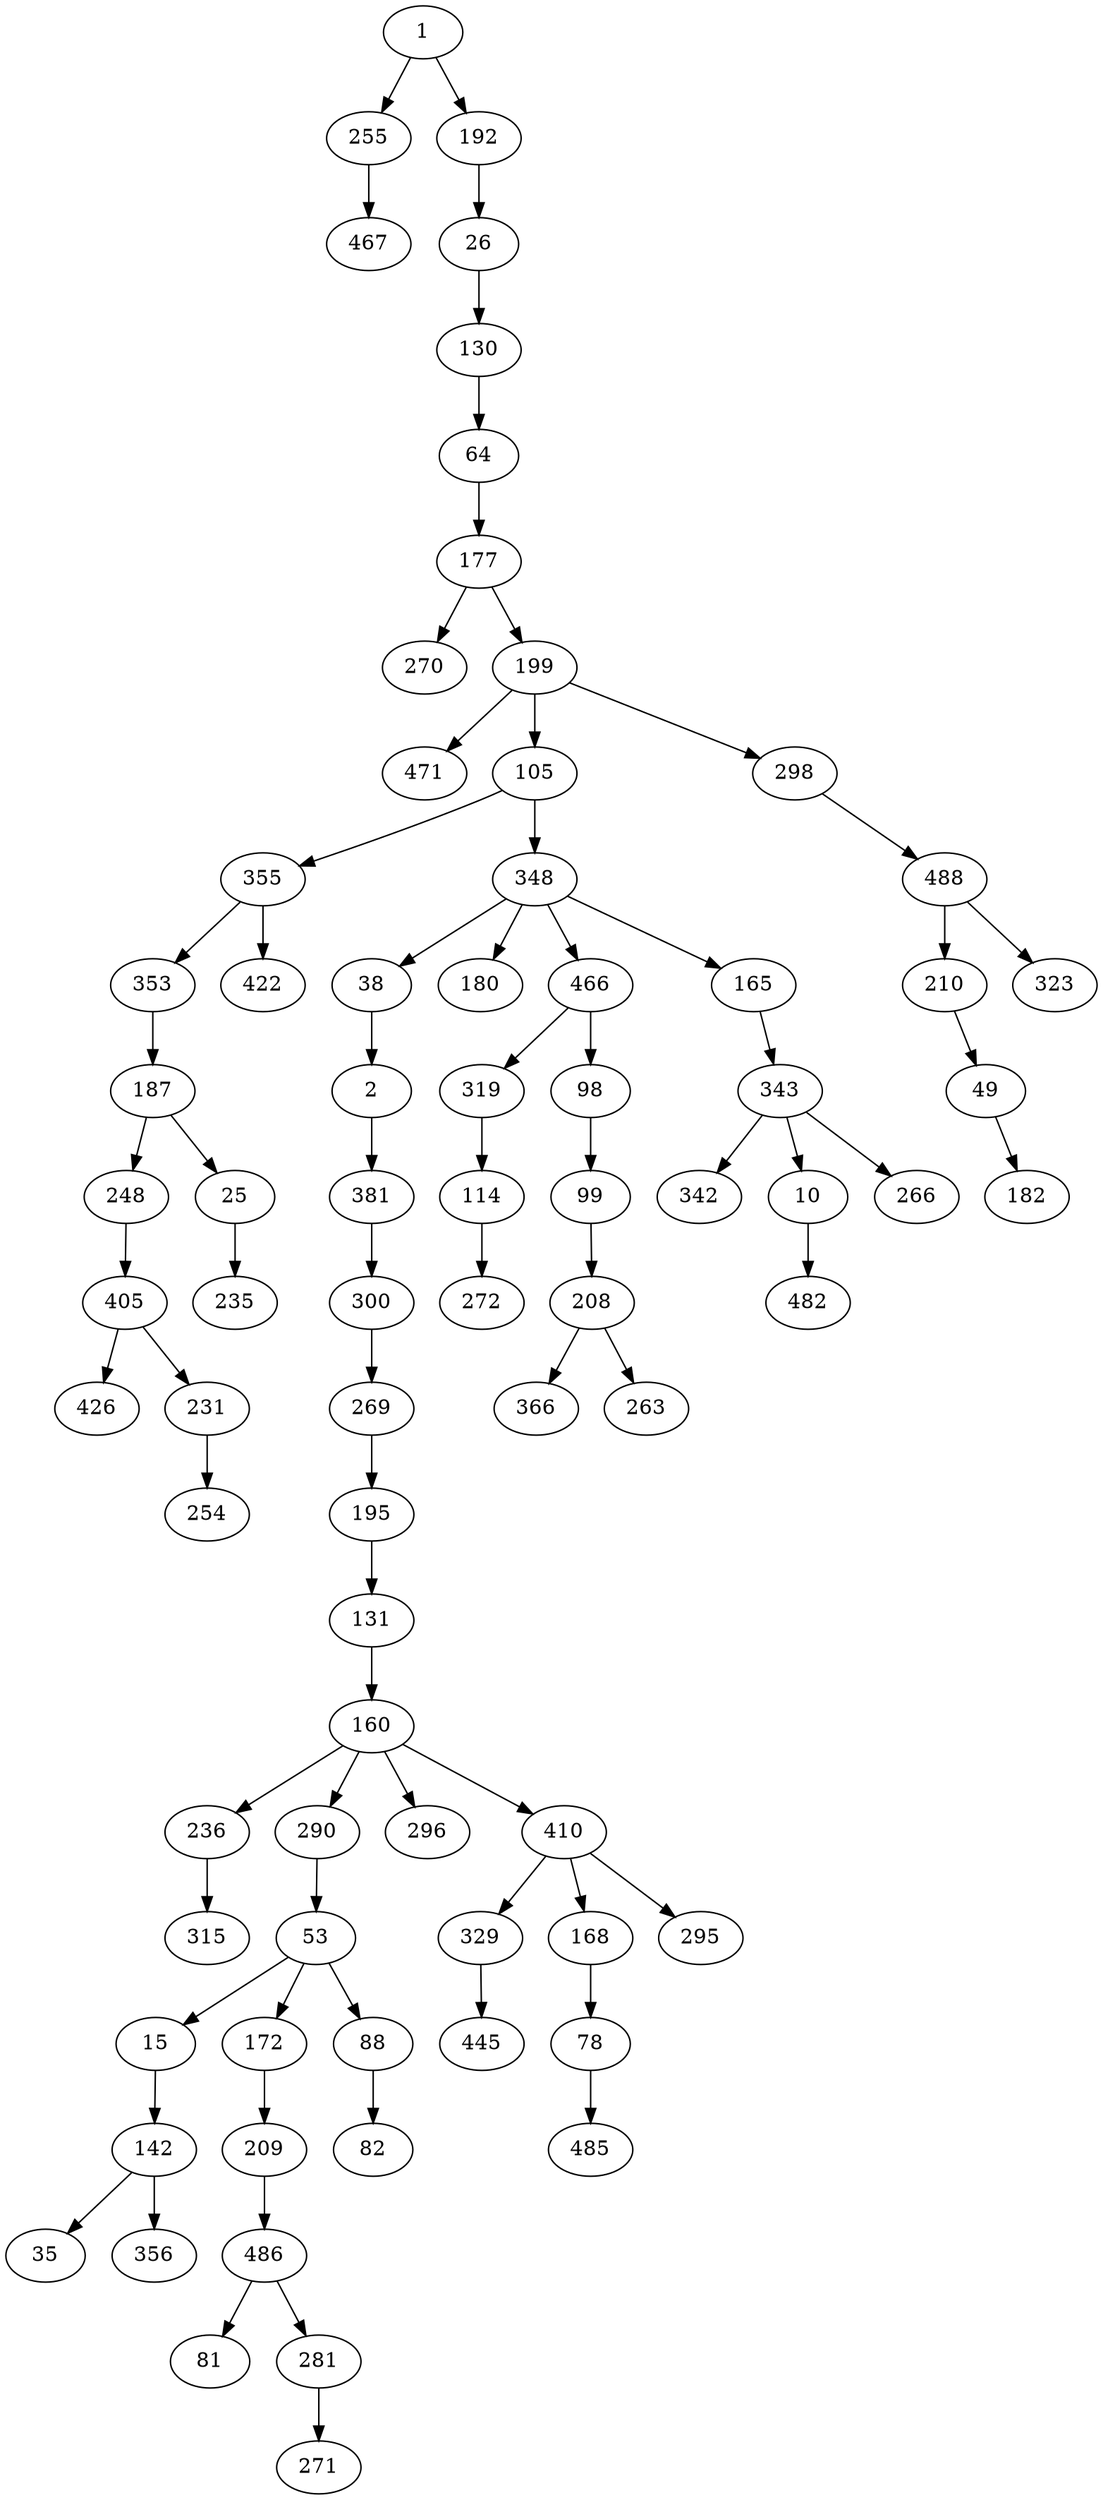 digraph Erdos_500_DFSIT {
1;255;192;26;130;64;177;270;199;471;105;298;488;210;323;49;182;355;348;38;180;466;165;343;342;10;266;482;319;98;99;208;366;263;114;272;2;381;300;269;195;131;160;236;290;296;410;329;168;295;78;485;445;53;15;172;88;82;209;486;81;281;271;142;35;356;315;353;422;187;248;25;235;405;426;231;254;467;1 -> 255;
1 -> 192;
192 -> 26;
26 -> 130;
130 -> 64;
64 -> 177;
177 -> 270;
177 -> 199;
199 -> 471;
199 -> 105;
199 -> 298;
298 -> 488;
488 -> 210;
488 -> 323;
210 -> 49;
49 -> 182;
105 -> 355;
105 -> 348;
348 -> 38;
348 -> 180;
348 -> 466;
348 -> 165;
165 -> 343;
343 -> 342;
343 -> 10;
343 -> 266;
10 -> 482;
466 -> 319;
466 -> 98;
98 -> 99;
99 -> 208;
208 -> 366;
208 -> 263;
319 -> 114;
114 -> 272;
38 -> 2;
2 -> 381;
381 -> 300;
300 -> 269;
269 -> 195;
195 -> 131;
131 -> 160;
160 -> 236;
160 -> 290;
160 -> 296;
160 -> 410;
410 -> 329;
410 -> 168;
410 -> 295;
168 -> 78;
78 -> 485;
329 -> 445;
290 -> 53;
53 -> 15;
53 -> 172;
53 -> 88;
88 -> 82;
172 -> 209;
209 -> 486;
486 -> 81;
486 -> 281;
281 -> 271;
15 -> 142;
142 -> 35;
142 -> 356;
236 -> 315;
355 -> 353;
355 -> 422;
353 -> 187;
187 -> 248;
187 -> 25;
25 -> 235;
248 -> 405;
405 -> 426;
405 -> 231;
231 -> 254;
255 -> 467;
}

